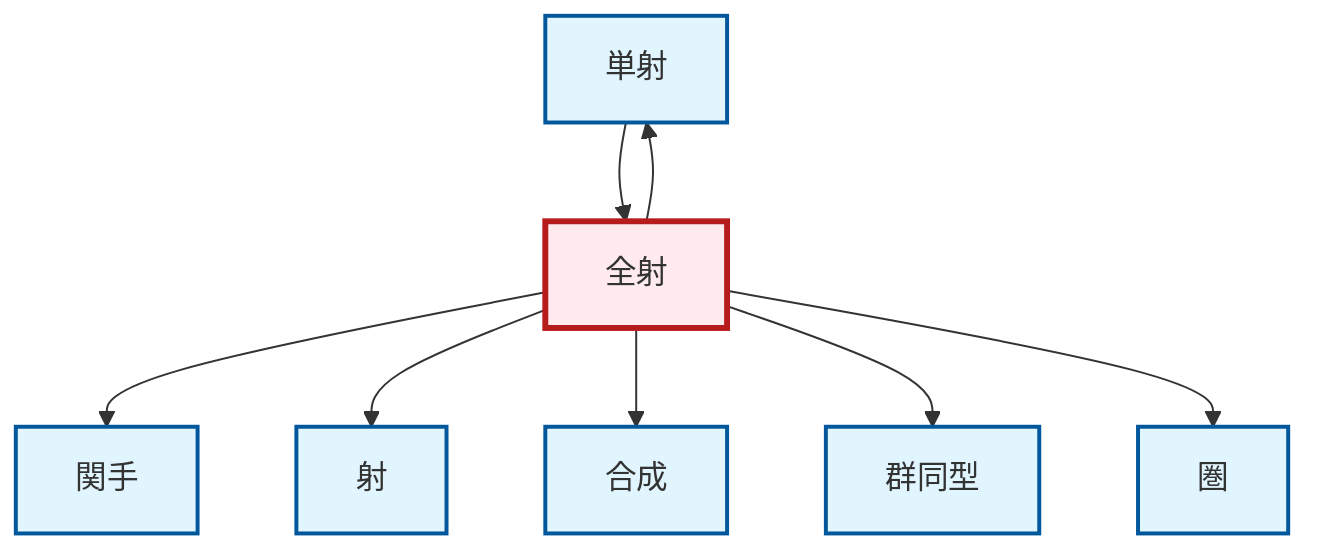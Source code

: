graph TD
    classDef definition fill:#e1f5fe,stroke:#01579b,stroke-width:2px
    classDef theorem fill:#f3e5f5,stroke:#4a148c,stroke-width:2px
    classDef axiom fill:#fff3e0,stroke:#e65100,stroke-width:2px
    classDef example fill:#e8f5e9,stroke:#1b5e20,stroke-width:2px
    classDef current fill:#ffebee,stroke:#b71c1c,stroke-width:3px
    def-functor["関手"]:::definition
    def-morphism["射"]:::definition
    def-isomorphism["群同型"]:::definition
    def-monomorphism["単射"]:::definition
    def-epimorphism["全射"]:::definition
    def-category["圏"]:::definition
    def-composition["合成"]:::definition
    def-epimorphism --> def-monomorphism
    def-epimorphism --> def-functor
    def-epimorphism --> def-morphism
    def-monomorphism --> def-epimorphism
    def-epimorphism --> def-composition
    def-epimorphism --> def-isomorphism
    def-epimorphism --> def-category
    class def-epimorphism current